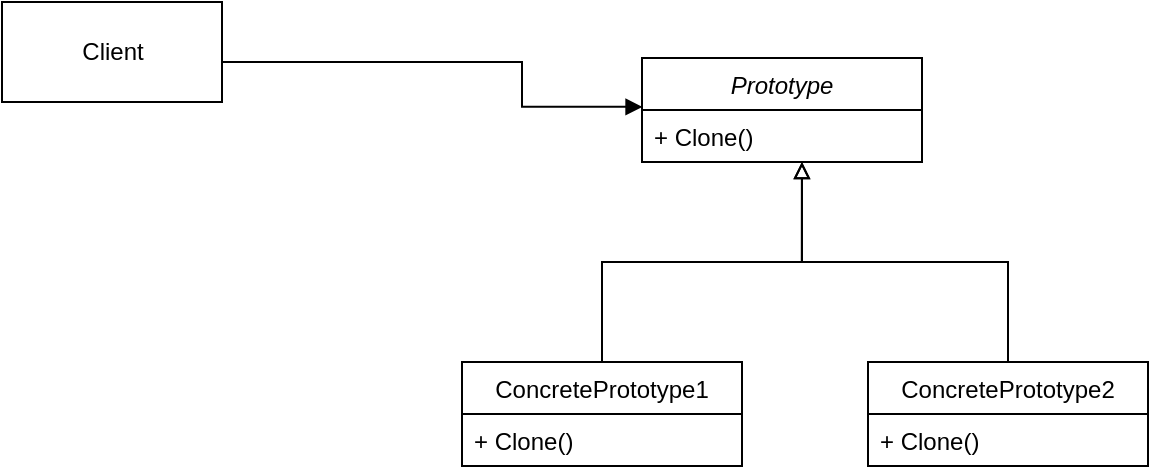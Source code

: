 <mxfile version="10.6.7" type="device"><diagram id="z9cIKzt_M5tDjOlH1WFp" name="Page-1"><mxGraphModel dx="1788" dy="568" grid="1" gridSize="10" guides="1" tooltips="1" connect="1" arrows="1" fold="1" page="1" pageScale="1" pageWidth="827" pageHeight="1169" math="0" shadow="0"><root><mxCell id="0"/><mxCell id="1" parent="0"/><mxCell id="IQ2CSp97L9ndMWKVFuhF-22" style="edgeStyle=orthogonalEdgeStyle;rounded=0;orthogonalLoop=1;jettySize=auto;html=1;entryX=0.002;entryY=-0.06;entryDx=0;entryDy=0;entryPerimeter=0;endArrow=block;endFill=1;" edge="1" parent="1" source="IQ2CSp97L9ndMWKVFuhF-1" target="IQ2CSp97L9ndMWKVFuhF-14"><mxGeometry relative="1" as="geometry"><Array as="points"><mxPoint x="170" y="110"/><mxPoint x="170" y="133"/></Array></mxGeometry></mxCell><mxCell id="IQ2CSp97L9ndMWKVFuhF-1" value="Client" style="html=1;" vertex="1" parent="1"><mxGeometry x="-90" y="80" width="110" height="50" as="geometry"/></mxCell><mxCell id="IQ2CSp97L9ndMWKVFuhF-11" value="Prototype" style="swimlane;fontStyle=2;childLayout=stackLayout;horizontal=1;startSize=26;fillColor=none;horizontalStack=0;resizeParent=1;resizeParentMax=0;resizeLast=0;collapsible=1;marginBottom=0;" vertex="1" parent="1"><mxGeometry x="230" y="108" width="140" height="52" as="geometry"/></mxCell><mxCell id="IQ2CSp97L9ndMWKVFuhF-14" value="+ Clone()" style="text;strokeColor=none;fillColor=none;align=left;verticalAlign=top;spacingLeft=4;spacingRight=4;overflow=hidden;rotatable=0;points=[[0,0.5],[1,0.5]];portConstraint=eastwest;" vertex="1" parent="IQ2CSp97L9ndMWKVFuhF-11"><mxGeometry y="26" width="140" height="26" as="geometry"/></mxCell><mxCell id="IQ2CSp97L9ndMWKVFuhF-19" style="edgeStyle=orthogonalEdgeStyle;rounded=0;orthogonalLoop=1;jettySize=auto;html=1;entryX=0.571;entryY=1;entryDx=0;entryDy=0;entryPerimeter=0;endArrow=block;endFill=0;" edge="1" parent="1" source="IQ2CSp97L9ndMWKVFuhF-15" target="IQ2CSp97L9ndMWKVFuhF-14"><mxGeometry relative="1" as="geometry"/></mxCell><mxCell id="IQ2CSp97L9ndMWKVFuhF-15" value="ConcretePrototype1" style="swimlane;fontStyle=0;childLayout=stackLayout;horizontal=1;startSize=26;fillColor=none;horizontalStack=0;resizeParent=1;resizeParentMax=0;resizeLast=0;collapsible=1;marginBottom=0;" vertex="1" parent="1"><mxGeometry x="140" y="260" width="140" height="52" as="geometry"/></mxCell><mxCell id="IQ2CSp97L9ndMWKVFuhF-16" value="+ Clone()" style="text;strokeColor=none;fillColor=none;align=left;verticalAlign=top;spacingLeft=4;spacingRight=4;overflow=hidden;rotatable=0;points=[[0,0.5],[1,0.5]];portConstraint=eastwest;" vertex="1" parent="IQ2CSp97L9ndMWKVFuhF-15"><mxGeometry y="26" width="140" height="26" as="geometry"/></mxCell><mxCell id="IQ2CSp97L9ndMWKVFuhF-21" style="edgeStyle=orthogonalEdgeStyle;rounded=0;orthogonalLoop=1;jettySize=auto;html=1;endArrow=block;endFill=0;" edge="1" parent="1" source="IQ2CSp97L9ndMWKVFuhF-17"><mxGeometry relative="1" as="geometry"><mxPoint x="310" y="160" as="targetPoint"/><Array as="points"><mxPoint x="413" y="210"/><mxPoint x="310" y="210"/></Array></mxGeometry></mxCell><mxCell id="IQ2CSp97L9ndMWKVFuhF-17" value="ConcretePrototype2" style="swimlane;fontStyle=0;childLayout=stackLayout;horizontal=1;startSize=26;fillColor=none;horizontalStack=0;resizeParent=1;resizeParentMax=0;resizeLast=0;collapsible=1;marginBottom=0;" vertex="1" parent="1"><mxGeometry x="343" y="260" width="140" height="52" as="geometry"/></mxCell><mxCell id="IQ2CSp97L9ndMWKVFuhF-18" value="+ Clone()" style="text;strokeColor=none;fillColor=none;align=left;verticalAlign=top;spacingLeft=4;spacingRight=4;overflow=hidden;rotatable=0;points=[[0,0.5],[1,0.5]];portConstraint=eastwest;" vertex="1" parent="IQ2CSp97L9ndMWKVFuhF-17"><mxGeometry y="26" width="140" height="26" as="geometry"/></mxCell></root></mxGraphModel></diagram></mxfile>